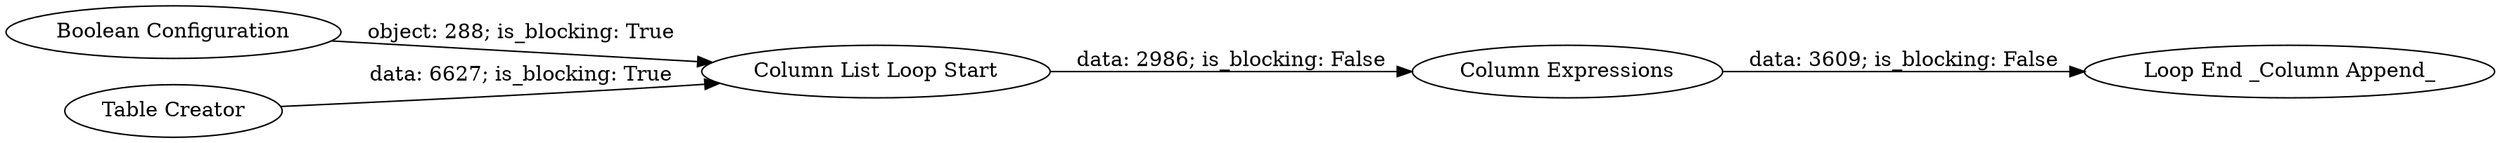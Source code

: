 digraph {
	"-2568726912815112033_157" [label="Boolean Configuration"]
	"-2568726912815112033_154" [label="Column List Loop Start"]
	"-2568726912815112033_153" [label="Table Creator"]
	"-2568726912815112033_156" [label="Loop End _Column Append_"]
	"-2568726912815112033_155" [label="Column Expressions"]
	"-2568726912815112033_153" -> "-2568726912815112033_154" [label="data: 6627; is_blocking: True"]
	"-2568726912815112033_155" -> "-2568726912815112033_156" [label="data: 3609; is_blocking: False"]
	"-2568726912815112033_154" -> "-2568726912815112033_155" [label="data: 2986; is_blocking: False"]
	"-2568726912815112033_157" -> "-2568726912815112033_154" [label="object: 288; is_blocking: True"]
	rankdir=LR
}
